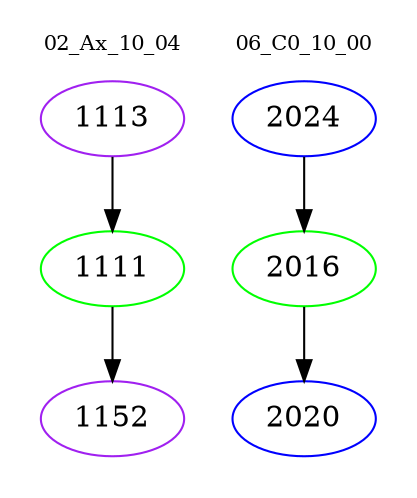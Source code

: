 digraph{
subgraph cluster_0 {
color = white
label = "02_Ax_10_04";
fontsize=10;
T0_1113 [label="1113", color="purple"]
T0_1113 -> T0_1111 [color="black"]
T0_1111 [label="1111", color="green"]
T0_1111 -> T0_1152 [color="black"]
T0_1152 [label="1152", color="purple"]
}
subgraph cluster_1 {
color = white
label = "06_C0_10_00";
fontsize=10;
T1_2024 [label="2024", color="blue"]
T1_2024 -> T1_2016 [color="black"]
T1_2016 [label="2016", color="green"]
T1_2016 -> T1_2020 [color="black"]
T1_2020 [label="2020", color="blue"]
}
}
